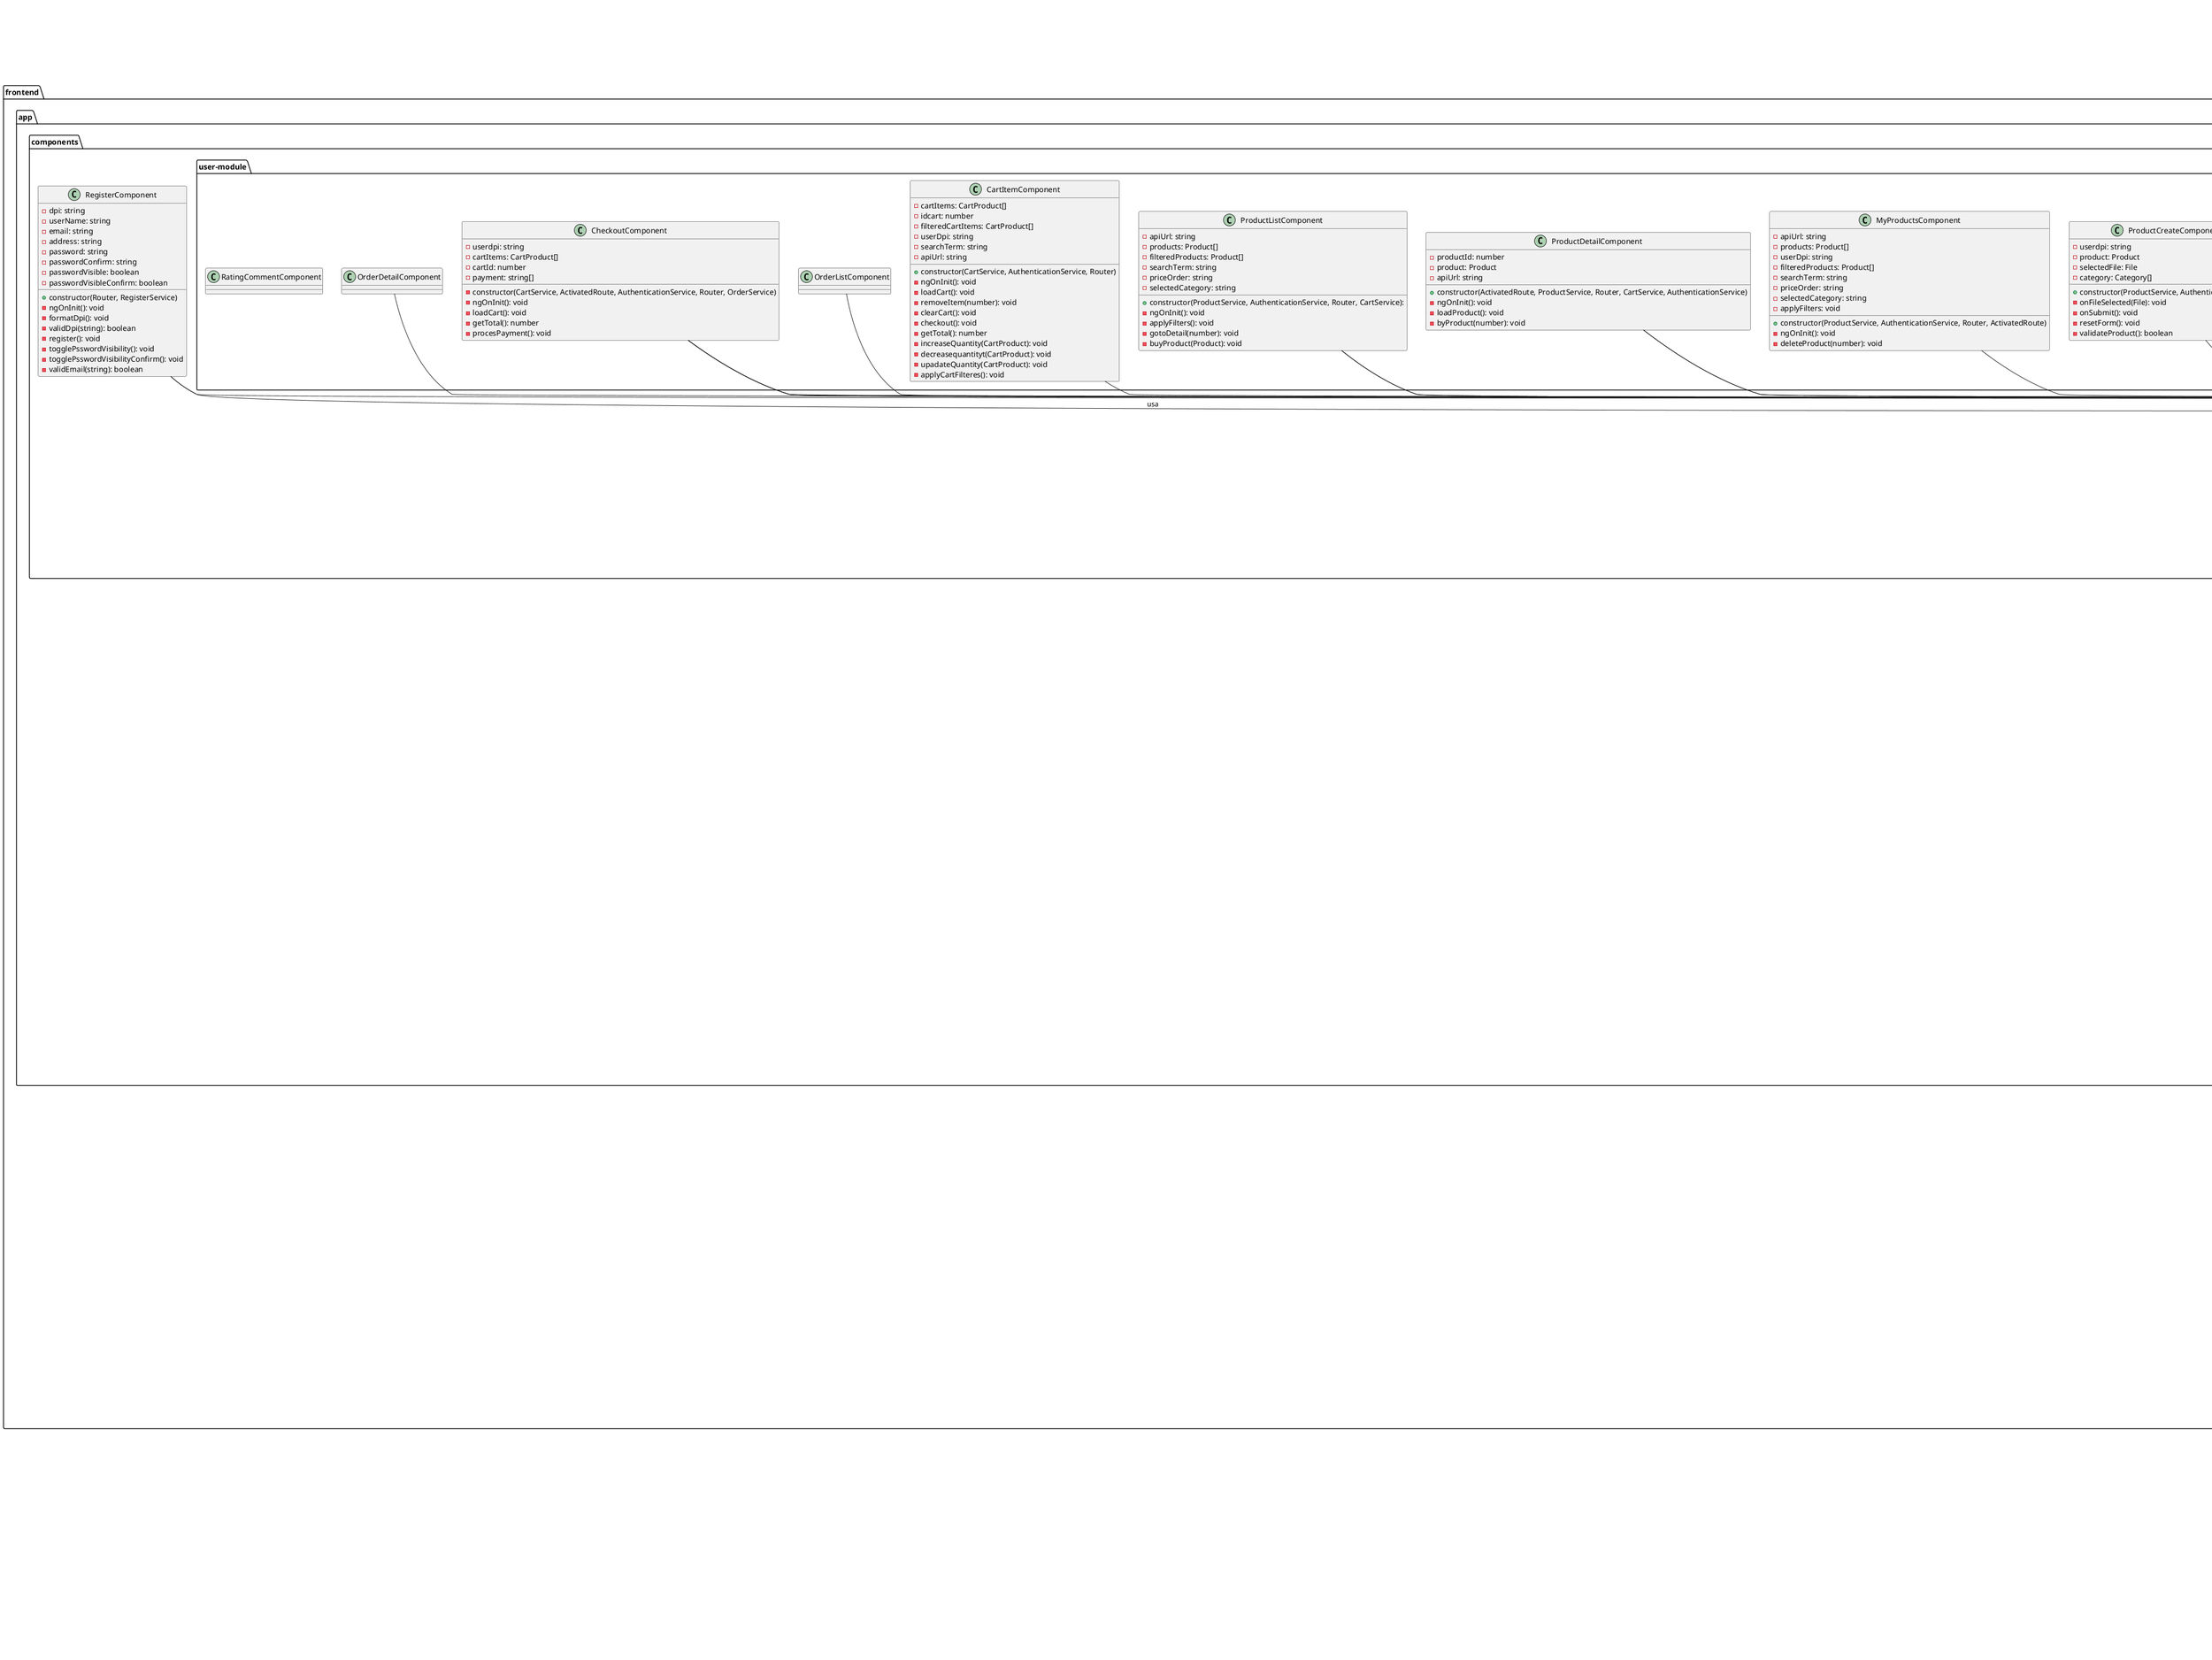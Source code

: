 @startuml eCommerce GT
package backend {
    package controller {
        class AuthenticationController {
            - authenticationService: AuthenticationService
            + AuthenticationController(AuthenticationService authenticationService)
            + register(UserRegisterDTO): ResponseEntity<AuthResponseDTO>
            + login(LoginRequestDTO): ResponseEntity<AuthResponseDTO>
            + logoutSesion(String): ResponseEntity<String>
            + verify(String): ResponseEntity(AuthResponseDTO)
        }

        class CartController {
            - cartService: CartService
            + CartController(CartService)
            + getCart(String): ResponseEntity<List<CartProductDTO>>
            + addToCArt(String, Long): ResponseEntity<CartProductDTO>
            + removeFromCart(String, Long): ResponseEntity<Map<String, String>>
            + clearCart(String): ResponseEntity<Map<String, String>>
            + checkout(String): ResponseEntity<String>
            + updateQuantity(String, Long, int): ResponseEntity<CartProductDTO>
            + getCartByIdAndUser(Long, User): List<CartProductDTO>
            - convertToDTO(CartProduct): CartProductDTO
        }

        class EmailController {
            - emailService: EmailService
            + EmailController(EmailService)
            + sendEmail(String): String
        }

        class OrderController {
            - orderService: OrderService
            + checkout(Long, String): ResponseEntity<OrderResponseDTO>
            + getOrdersByUser(String): ResponseEntity<List<OrderResponseDTO>
        }

        class ProductController {
            - productService: ProductService
            + ProductController(ProductService)
            + createProdut(String, String, double, int, boolean, String, String, MultipartFile): ResponseEntity<ProductoResponse>
            + updateProduct(Long, String, String, double, int, boolean, String, String, MultipartFile): ResponseEntity<ProductoResponse>
            + getProductByUser(String): ResponseEntity<ProductResponseDTO>
            + getActiveProducts(): ResponseEntity<List<ProductResponseDTO>
            + getProductById(Long): ResponseEntity<ProductResponseDTO>
            + getActiveProductsExcludingUser(String): ResponseEntity<List<ProductResponseDTO>>
            + deleteProduct(Long, String): ResponseEntity<ProductResponseDTO>
            + getProduct(long): ResponseEntity<ProductResponseDTO>
            + getPendingProducts(): ResponseEntity<List<ProductResponseDTO>
            + approveProduct(Long): ResponseEntity<ProductResponseDTO>
            + rejectProduct(Long): ResponseEntity<ProductResponseDTO>
        }
    }

    package dto {
        package loginregister {
            class AuthResponseDTO {
                - token: String
                - message: String
                - name: String
                - email: String
                - dpi: String
                - role: String
                + AuthResponseDTO(String, String, String, String, String, String)
                + getter(): String
                + setter(String): void
            }

            class LoginRequestDTO {
                - email: String
                - password: String
                + getEmail(): String
                + setSemail(String): void
                + getPassword(): String
                + setPassword(String9: void)
            }

            class RegisterRequestDTO {
                - dpi: String
                - name: String
                - email: String
                - password: String
                - addresss: String
                + getter(): String
                + setter(String): void
            }
        }

        package market {
            class CartProductDTO {
                - id: Long
                - idCart: Long
                - product: ProductDTO
                - quantity: int
                - price: double
                + CartProductDTO(Long, Long, ProductDTO, int, double)
                + getter()
                + setter()
            }

            class CategoryDTO {
                - idCategory: Long
                - categoryName: String
                - description: String
                + CategoryDTO(Long, String, String)
                + getter()
                + setter()
            }

            class OrderProductDTO {
                - productId: Long
                - name: String
                - image: String
                - price: double
                - quantity: int
                - categoryName: String
                + OrderProductDTO(Long, String, String, double, int, String)
                + getter()
                + setter()
            }

            class OrderResponseDTO {
                - orderId: Long
                - totalAmount: double
                - delivered: String
                - userDpi: String
                - createAt: Date
                - deliveryDate: Date
                - products: List<OrderProductDTO>
                + OrderResponseDTO(Long, double, String, String, Date, Date, List)
                + getter()
                + setter()
            }

            class ProductCartDTO {
                - id: Long
                - name: String
                - description: String
                - image: String
                - price: double
                - stock: int
                - condition: boolean
                - status: String
                - category: CategoryDTO
                - userName: String
                + ProductCartDTO(Long, String, String, String, double, int, boolean, String, CategoryDTO, String)
                + getter()
                + setter()
            }

            class ProductCreateDTO {
                -  productId: Long
                -  productName: String
                -  description: String
                -  category: String
                -  price: double
                -  image: String
                -  stock: int
                -  condition: boolean
                + ProductCreateDTO(Long, String, String, String, double, String, int, boolean)
                + getter()
                + setter()
            }

            class ProductResponseDTO {
                -  id: Long
                -  name: String
                -  description: String
                -  price: double
                -  stock: int
                -  condition: boolean
                -  status: ProductStatus
                -  category: Category
                -  image: String
                -  averageRating: double
                -  ratings: List<RatingDTO>
                -  sellerName: String
                -  createAt: Date
                -  updateAt: Date
                + ProductResponseDTO(Long, String, String, double, int boolean, ProductStatus, Category, String, double, List, String, Date, Date)
                + getter()
                + setter()
            }

            class ProductUpdateDTO {
                - productId Long
                - productName String
                - description String
                - category String
                - price double
                - image String
                - stock int
                - condition boolean
                + ProductUpdateDTO(Long, String, String, String, double, String, int, boolean)
                + getter()
                + setter()
            }

            class ShppingCartResponseDTO {
                - idCart: Long
                - userDpi: String
                - products: List<CartProduct>
                - total: double
                - createAt: Date
                + ShoppingCartResponseDTO(Long, String, List, double, Date)
                + getter()
                + setter()
            }
        }

        package rating {
            class RatingDTO {
                - idRating: Long
                - userName: String
                - stars: int
                - comment: String
                - createAt: Date
                + RatingDTO(Long, String, int, String, Date)
                + getter()
                + setter()
            }
        }

        package users {
            class UserLoginDTO {
                - email: String
                - password: String
                + UserLoginDTO(String, String)
                + getter()
                + setter()
            }

            class UserRegisterDTO {
                - dpi: String
                - name: String
                - email: String
                - password: String
                - address: String
                + UserRegisterDTO(String, String, String, String, String)
                + getter()
                + setter()
            }
        }
    }

    package model {
        package management {
            class Notification {
                - idNotification: Long
                - userDpi: User
                - type: String
                - subject: String
                - message: String
                - emailSent: String
                - sendAt: Date
                - createAt: Date
                - deliveryDate: Date
            }

            class Sanctions {
                - idSanction: Long
                - userDpi: String
                - moderatorDpi: String
                - reason: String
                - status: boolean
                - startDate: Date
                - endDate: Date
            }
        }

        package market {
            class CartProduct {
                - idCartProduct: Long
                - cart: ShoppingCart
                - produt: Product
                - quantity: int
                - price: price
            }

            class Category {
                - idCategory: Long
                - categoryName: String
                - description: String
                - products: List<Product>
            }

            class Order {
                - orderId: Long
                - user: User
                - shoppingCart: ShoppingCart
                - totalAmount: double
                - delivered: boolean
                - createAt: Date
                - deliveryDate: Date
                - products: List<OrderProduct>
            }

            class OrderProduct {
                - idOrderProduct: Long
                - idOrder: Order
                - product: Product
                - quantity: int
                - price: double
            }

            class Product {
                - productId: Long
                - productName: String
                - description: String
                - image: String
                - price: Double
                - stock: int
                - condition: boolean
                - status: boolean
                - idCategory: Category
                - userDpi: User
                - createAt: Date
                - updateAt: Date
                - cartProducts: List<CartProduct>
                - ratings: List<Rating>
            }

            enum ProductStatus {
                PENDING,
                APPROVED,
                REJECTED
            }

            class Rating {
                - idRating: Long
                - userDpi: User
                - productId: Product
                - starts: int
                - comment: String
                - createAt: Date
            }

            class ShoppingCart {
                - idCart: Long
                - userDpi: User
                - status: boolean
                - createAt: Date
                - updateAt: Date
                - products: List<CartProduct>
            }
        }
        package users {
            class AdminUser {
                + newEmployee(): void
                + viewReports(): void
            }

            class CommonUser {
                - card: Card
                - productsSale: ArrayList<Product>
                + getCard(): Card
                + setCard(Card card): Card
                + getProductsSale(): ArrayList<Product>
                + setProductsSale(ArrayList<Product> productsSale): void
                + viewPackages(): void
            }

            class LogisticsUser {
                + viewPackages(): void
            }

            class ModeratorUser {
                + reviewProduct(): void
            }

            class Role {
                - idRole: Long
                - nameRole: String
                - description: String
                - users: List<User>
            }

            class User {
                - dpi: String
                - name: String
                - password: String
                - email: String
                - role: Role
                - address: String
                - status: boolean
                - userCards: List<UserCard>
                - products: List<Product>
            }

            class UserCard {
                - idCard: Long
                - userDpi: User
                - cardNumber: String
                - cardHolder: String
                - expirationDate: String
                - cardType: String
                - securityCode: String
            }
        }
    }

    package repository {
        package management {
            interface NotificationRepository {
            }

            interface SanctionRepository {
            }
        }

        package market {
            interface CartProductRepository {
                + findbyCartAndProduct(ShoppingCart, Product): Optional<CartProduct>
            }

            interface CategoryRepository {
                + findByCategoryName(String): Optional<Category>
            }

            interface OrderProductRepository {

            }

            interface OrderRepository {
                + findbyUserDpi(String): List<Order>
            }

            interface ProductRepository {
                + findByConditionTrue(): List<Product>
                + findbyUserDpiDpi(String): List<Product>
                + findByStatus(ProductStatus): List<Product>
            }

            interface RatingRepository {

            }

            interface ShoppingCartRepository {
                + findbyUserDpi(User): Optional<ShoppingCart>
                + findByUserDpi_Dpi(String): Optional<ShoppingCart>
            }
        }

        package users {
            interface RoleRepository {
                + findByNameRole(String)
            }

            interface UserRepository {
                + findbyDpi(String): Optional<User>
                + findByEmail(String): Optional<User>
            }
        }
    }

    package service {
        class AuthenticationService {
            - userRepository: UserRepository
            - roleRepository: RoleRepository
            - jwtUtils: Jwt
            - passwordEncoder: BCryptPaswordEncoder
            + AuthenticationService(UserRepository, RoleRepository, Jwt)
            + register(UserRepositoryDTO): AuthResponseDTO
            + login(UserLoginDTO): AuthResponseDTO
            + logout(String): void
            + verifyToken(String): AuthResponseDTO
        }

        class CartService {
            - shoppingCartRepository: ShoppingCartRepository
            - cartProductRepository: CartProductRepository
            - productRepository: ProductRepository
            - userRepository: UserRepository
            + CartService(ShoppingCartRepository, CartProductRepository, ProductRepository, UserRepository)
            + addProductToCart(String, Long, int): CartProductDTO
            + getCartByUser(String): List<CartProductDTO>
            + removeproductFromart(String, Long): void
            + clearCart(String): void
            + checkout(String): void
            + updateProductQuantity(String, Long, int): CartProdutDTO
            + getCartByIdAndUser(Long, String): List<CartProductDTO
        }

        class EmailService {
            - mailSender: JavaMailSender
            + EmailService(JavaMailSender)
            + sendEmail(String, String, String): void
        }

        class FileStorageService {
            - uploadDir: String
            + saveFile(Multiparte, String): String
        }

        class OrderService {
            - userRepository: UserRepository
            - shoppingCartRepository: ShoppingCartRepository
            - cartProductRepository: CartProductRepository
            - orderRepository: OrderRepository
            - orderProductRepository: OrderProductRepository
            + OrderService(UserRepository, ShoppingCartRepository, CartProductRepository, OrderRepository, OrderProductRepository)
            + checkout(Long, String): ResponseEntity<OrderResponseDTO>
            + getOrdersByUser(String): List<OrderResponseDTO>
        }

        class ProductService {
            - productRepository: ProductRepository
            - userRepository: UserRepository
            - fileStorageService: FileStorageService
            - categoryRepository: CategoryRepository
            - emailService: EmailService
            + ProductService(ProductRespository, UserRepository, FileStorageService, CategoryRepository, EmailService)
            + createProduct(ProductCreateDTO, Stirng, MultipartFile): ProdutResponseDTO
            + updateProduct(Long, ProductUpateDTO, MultipartFile, Strin): ProductResponseDTO
            + deleteProduct(Long, String): boolean
            + getProductsByUser(String): List<ProductResponseDTO>
            + getAllActiveProducts(): List<productResponseDTO>
            - mapToResponseDTO(Product): ProductResponseDTO
            + getProductById(Long): ProductResponseDTO
            + getAllActiveProductsExeptUser(String): List<ProductResponseDTO>
            + getProductWithRatings(Long): ProductResponseDTO
            + getPendingProducts(): ist<ProductResponseDTO>
            + approveProduct(Long): ProductResponseDTO
            + rejectProduct(Long): ProductResponseDTO
        }
    }

    package utils {
        class Jwt {
            - SECRET_KEY: final String
            - blackList: Set<String>
            - getSigningKey(): Key
            + generateToken(String): String
            + validateToken(String): boolean
            + extractUsaername(String): String
            + addToBlacklist(String): void
        }

        class Validation {
            + validateuserCard(String): boolean
            + isValidCVV(String, String): boolean
        }
    }

    class ECommerceGt {
        + {static} main(String[] args): void
    }
}

AuthenticationController -down-* AuthenticationService
AuthenticationController --* AuthResponseDTO
AuthenticationController --* LoginRequestDTO
AuthenticationController --* RegisterRequestDTO
AuthenticationService -down-* UserRepository
AuthenticationService -down-* RoleRepository
AuthenticationService --* Jwt
AuthenticationService --* UserLoginDTO
AuthenticationService --* UserRegisterDTO
AuthenticationService --* AuthResponseDTO

CartController -down-* CartService
CartController --* CartProductDTO
CartController --* ShppingCartResponseDTO

EmailController -down-* EmailService
OrderController -down-* OrderService
OrderController --* OrderResponseDTO

ProductController -down-* ProductService
ProductController --* ProductResponseDTO
ProductController --* ProductCreateDTO
ProductController --* ProductUpdateDTO


CartService -down-* ShoppingCartRepository
CartService -down-* CartProductRepository
CartService -down-* ProductRepository
CartService -down-* UserRepository
CartService --* CartProductDTO

OrderService -down-* UserRepository
OrderService -down-* ShoppingCartRepository
OrderService -down-* CartProductRepository
OrderService -down-* OrderRepository
OrderService -down-* OrderProductRepository
OrderService --* OrderResponseDTO
OrderService --* OrderProductDTO

ProductService -down-* ProductRepository
ProductService -down-* UserRepository
ProductService -down-* FileStorageService
ProductService -down-* CategoryRepository
ProductService -down-* EmailService
ProductService --* ProductCreateDTO
ProductService --* ProductUpdateDTO
ProductService --* ProductResponseDTO
EmailService --* JavaMailSender


User <|-- CommonUser
User <|-- ModeratorUser
User <|-- LogisticsUser
User <|-- AdminUser
User *-- Role
CommonUser o-- UserCard
User o-- Product
User o-- ShoppingCart
Product o-- Category
Product o-- Rating
Product o-- CartProduct
CartProduct --> ShoppingCart
CartProduct --> Product
Order --> User
Order *-- OrderProduct
OrderProduct --> Product
ShoppingCart --> User
ShoppingCart *-- CartProduct
Notification --> User

UserRepository --* User
RoleRepository --* Role
ProductRepository --* Product
CategoryRepository --* Category
CartProductRepository --* CartProduct
ShoppingCartRepository --* ShoppingCart
OrderRepository --* Order
OrderProductRepository --* OrderProduct
RatingRepository --* Rating
NotificationRepository --* Notification
SanctionRepository --* Sanctions

CartProductDTO --* ProductDTO
ProductResponseDTO --* Category
ProductResponseDTO --* RatingDTO
OrderResponseDTO --* OrderProductDTO
ProductCartDTO --* CategoryDTO

ECommerceGt --* AuthenticationController
ECommerceGt --* ProductController
ECommerceGt --* CartController
ECommerceGt --* OrderController
ECommerceGt --* EmailController

package frontend {
    package app {

        package components {

            package admin-module {
                class AdminComponent
                class EmployeeCreateComponent
                class EmployeeEditComponent
                class EmployeeListComponent
                class ReportDetailComponent
                class ReportsComponent
            }

            package moderator-module {
                class ModeratorComponent {
                    - userName: string
                    + constructor(AuthenticationService, Router)
                    - ngOnInit(): void
                    - logout(): void
                }

                class ProductApprovalComponent {
                    - pendingProductss: Product[]
                    - paiUrl = environment
                    + constructor(ProductService)
                    - ngOnInit(): void
                    - loadPendingProducts(): void
                    - rejectProduct(number): void
                }

                class SanctionCreateComponent
                class SanctionsListComponent
            }

            package logistics-module {
                class LogisticsComponent
                class OrderDeliveryComponent
                class OrdersInProgressComponent
            }

            package notifications-module {
                class NotificationDetailComponent
                class NotificationsListComponent
            }

            package user-module {
                class CartItemComponent {
                    - cartItems: CartProduct[]
                    - idcart: number
                    - filteredCartItems: CartProduct[]
                    - userDpi: string
                    - searchTerm: string
                    - apiUrl: string
                    + constructor(CartService, AuthenticationService, Router)
                    - ngOnInit(): void
                    - loadCart(): void
                    - removeItem(number): void
                    - clearCart(): void
                    - checkout(): void
                    - getTotal(): number
                    - increaseQuantity(CartProduct): void
                    - decreasequantityt(CartProduct): void
                    - upadateQuantity(CartProduct): void
                    - applyCartFilteres(): void
                }

                class CheckoutComponent {
                    - userdpi: string
                    - cartItems: CartProduct[]
                    - cartId: number
                    - payment: string[]
                    - constructor(CartService, ActivatedRoute, AuthenticationService, Router, OrderService)
                    - ngOnInit(): void
                    - loadCart(): void
                    - getTotal(): number
                    - procesPayment(): void
                }

                class CommonUserComponent {
                    - userName: string
                    + constructor(AuthenticationService, Router)
                    - ngOnInit(): void
                    - logout(): void
                }

                class MyProductsComponent {
                    - apiUrl: string
                    - products: Product[]
                    - userDpi: string
                    - filteredProducts: Product[]
                    - searchTerm: string
                    - priceOrder: string
                    - selectedCategory: string
                    + constructor(ProductService, AuthenticationService, Router, ActivatedRoute)
                    - ngOnInit(): void
                    - applyFilters: void
                    - deleteProduct(number): void
                }

                class OrderDetailComponent {

                }

                class OrderListComponent {

                }

                class ProductCreateComponent {
                    - userdpi: string
                    - product: Product
                    - selectedFile: File
                    - category: Category[]
                    + constructor(ProductService, AuthenticationService)
                    - onFileSelected(File): void
                    - onSubmit(): void
                    - resetForm(): void
                    - validateProduct(): boolean
                }

                class ProductDetailComponent {
                    - productId: number
                    - product: Product
                    - apiUrl: string
                    + constructor(ActivatedRoute, ProductService, Router, CartService, AuthenticationService)
                    - ngOnInit(): void
                    - loadProduct(): void
                    - byProduct(number): void
                }

                class ProductEditComponent {
                    - productId: number
                    - selectedFile: File
                    - previewImage: string
                    - product: Product
                    - categories: Category[]
                    + constructor(ActivatedRoute, Router, ProductService, AuthenticationService)
                    - ngOnInit(): void
                    - loadProduct(): void
                    - onFileSelected(File): void
                    - updateProduct(): void
                    - validateProduct(): boolean
                    - compareCategories(Category, Category): boolean
                }

                class ProductListComponent {
                    - apiUrl: string
                    - products: Product[]
                    - filteredProducts: Product[]
                    - searchTerm: string
                    - priceOrder: string
                    - selectedCategory: string
                    + constructor(ProductService, AuthenticationService, Router, CartService):
                    - ngOnInit(): void
                    - applyFilters(): void
                    - gotoDetail(number): void
                    - buyProduct(Product): void
                }

                class RatingCommentComponent{

                }
            }

            class LoginComponent {
                - userName: string
                - email: string
                - password: string
                - passwordVisible: boolean
                + constructor(Router, AuthenticationService)
                + login(): void
                - togglePsswordVisibility(): void
            }

            class MainPageComponent {
                - apiUrl: string
                - title: string
                - currentRouter: string
                - products: Product[]
                - filteredProducts: Product[]
                - searchTerm: string
                - priceOrder: string
                - selectedCategory: string
                + constructor(Router, ProductService, AuthenticationService)
                + ngOnInit(): void
                - applyFilters(): void
                - login(): void
                - gotoDetail(number): void
            }

            class RegisterComponent {
                - dpi: string
                - userName: string
                - email: string
                - address: string
                - password: string
                - passwordConfirm: string
                - passwordVisible: boolean
                - passwordVisibleConfirm: boolean
                + constructor(Router, RegisterService)
                - ngOnInit(): void
                - formatDpi(): void
                - validDpi(string): boolean
                - register(): void
                - togglePsswordVisibility(): void
                - togglePsswordVisibilityConfirm(): void
                - validEmail(string): boolean
            }
        }

        package guards {
            class AuthGuard {
                + constructor(AuthenticationService, Router)
                - canActivate(ActivateRouteSnapshot): boolean
            }
        }

        package models {
            package cartmodel {
                interface CartModel {
                    + idCart: number
                    + products: CartProduct[]
                    + total: number
                    + createAt: string
                    + userDpi: string
                }

                interface ShoppingCart {
                    + idCart: number
                    + userDpi: string
                    + status: boolean
                    + createAt: string
                    + updateAt: string
                }

                interface CartProduct {
                    + idCart: number
                    + product: Product
                    + quantity: number
                    + price: number
                    + cart: ShoppingCart
                }
            }

            package ordermodel {
                interface OrderProduct {
                    + productId: number
                    + name: string
                    + image: string
                    + price: number
                    + quantity: number
                    + categoryName: string
                }

                interface OrderResponse {
                    + orderId: number
                    + totalAmount: number
                    + delivered: boolean
                    + createAt: string
                    + deliveryDate: string
                    + products: OrderProduct[]
                    + userDpi: string
                }
            }

            package productmodel {
                interface Category {
                    + idCategory: number
                    + categoryName: string
                    + description: string
                }

                interface Product {
                    + id: number;
                    + name: string;
                    + description: string;
                    + price: number;
                    + stock: number;
                    + condition: boolean;
                    + status: string;
                    + category: Category;
                    + image: string;
                    + averageRating: number;
                    + ratings: Rating[];
                    + sellerName: string;
                    + createdAt: string;
                    + updatedAt: string;
                }
            }

            package ratingmodel {
                interface Rating {
                    + idRating: number
                    + user: User
                    + stars: number
                    + comment: string
                    + createAt: string
                }
            }

            package usermodel {
                interface User {
                    + dpi: string
                    + name: string
                    + password: string
                    + email: string
                    + address: string
                    + status: boolean
                    + role: Role
                }

                interface Role {
                    + idRole: number
                    + roleName: string
                    + description: string
                }
            }
        }

        package services {
            class AdminService
            class CartService
            class LogisticsService
            class ModeratorService
            class NotificationService
            class OrderService
            class PaymentService
            class ProductService
            class RatingService
            class RegisterService
            class UserService
        }
    }

    LoginComponent --> AuthenticationService : usa
    RegisterComponent --> RegisterService : usa
    AuthGuard --> AuthenticationService : valida token
    CommonUserComponent --> AuthenticationService : usa
    ModeratorComponent --> AuthenticationService : usa
    MainPageComponent --> AuthenticationService : usa

    ProductListComponent --> ProductService : usa
    ProductDetailComponent --> ProductService : usa
    ProductCreateComponent --> ProductService : usa
    ProductEditComponent --> ProductService : usa
    MyProductsComponent --> ProductService : usa
    MainPageComponent --> ProductService : usa
    ProductApprovalComponent --> ProductService : usa

    CartItemComponent --> CartService : usa
    ProductDetailComponent --> CartService : agrega producto
    ProductListComponent --> CartService : agrega producto
    CheckoutComponent --> CartService : obtiene carrito

    CheckoutComponent --> OrderService : crea orden
    CheckoutComponent --> PaymentService : procesa pago
    OrderListComponent --> OrderService : usa
    OrderDetailComponent --> OrderService : usa

    CommonUserComponent --> Router : navega
    RegisterComponent --> Router : navega
    LoginComponent --> Router : navega
    ModeratorComponent --> Router : navega

    CartModel *-- CartProduct
    CartProduct --> Product
    CartProduct --> ShoppingCart
    OrderResponse *-- OrderProduct
    Product --> Category
    Product --> Rating
    Rating --> User
    User --> Role

}

AuthenticationServiceuth --* AuthenticationController
ProductService --* ProductController
CartService --* ProductController
@enduml